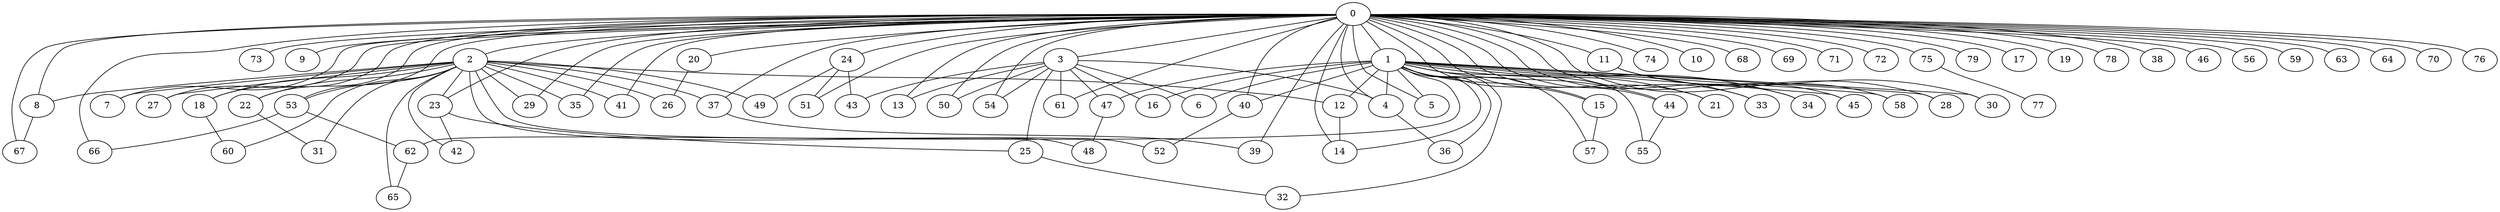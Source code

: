 graph G {
   8 -- 67
   0 -- 73
   0 -- 9
   0 -- 1
   0 -- 74
   0 -- 10
   0 -- 66
   0 -- 2
   0 -- 67
   0 -- 3
   0 -- 68
   0 -- 4
   0 -- 69
   0 -- 5
   0 -- 71
   0 -- 7
   0 -- 72
   0 -- 8
   0 -- 75
   0 -- 11
   0 -- 13
   0 -- 79
   0 -- 15
   0 -- 17
   0 -- 18
   0 -- 19
   0 -- 20
   0 -- 21
   0 -- 22
   0 -- 78
   0 -- 14
   0 -- 23
   0 -- 24
   0 -- 27
   0 -- 29
   0 -- 33
   0 -- 34
   0 -- 35
   0 -- 37
   0 -- 38
   0 -- 40
   0 -- 41
   0 -- 39
   0 -- 44
   0 -- 45
   0 -- 46
   0 -- 50
   0 -- 53
   0 -- 54
   0 -- 51
   0 -- 56
   0 -- 58
   0 -- 59
   0 -- 61
   0 -- 63
   0 -- 64
   0 -- 70
   0 -- 76
   1 -- 16
   1 -- 12
   1 -- 4
   1 -- 14
   1 -- 6
   1 -- 21
   1 -- 5
   1 -- 15
   1 -- 28
   1 -- 30
   1 -- 32
   1 -- 33
   1 -- 34
   1 -- 36
   1 -- 47
   1 -- 45
   1 -- 40
   1 -- 44
   1 -- 55
   1 -- 58
   1 -- 57
   1 -- 62
   2 -- 8
   2 -- 31
   2 -- 23
   2 -- 7
   2 -- 12
   2 -- 26
   2 -- 18
   2 -- 22
   2 -- 35
   2 -- 37
   2 -- 29
   2 -- 27
   2 -- 42
   2 -- 49
   2 -- 48
   2 -- 53
   2 -- 65
   2 -- 41
   2 -- 52
   2 -- 60
   3 -- 16
   3 -- 4
   3 -- 6
   3 -- 13
   3 -- 25
   3 -- 47
   3 -- 43
   3 -- 50
   3 -- 54
   3 -- 61
   4 -- 36
   11 -- 28
   11 -- 30
   12 -- 14
   15 -- 57
   18 -- 60
   20 -- 26
   22 -- 31
   23 -- 42
   23 -- 25
   24 -- 51
   24 -- 43
   24 -- 49
   25 -- 32
   37 -- 39
   40 -- 52
   44 -- 55
   47 -- 48
   53 -- 66
   53 -- 62
   62 -- 65
   75 -- 77
}
